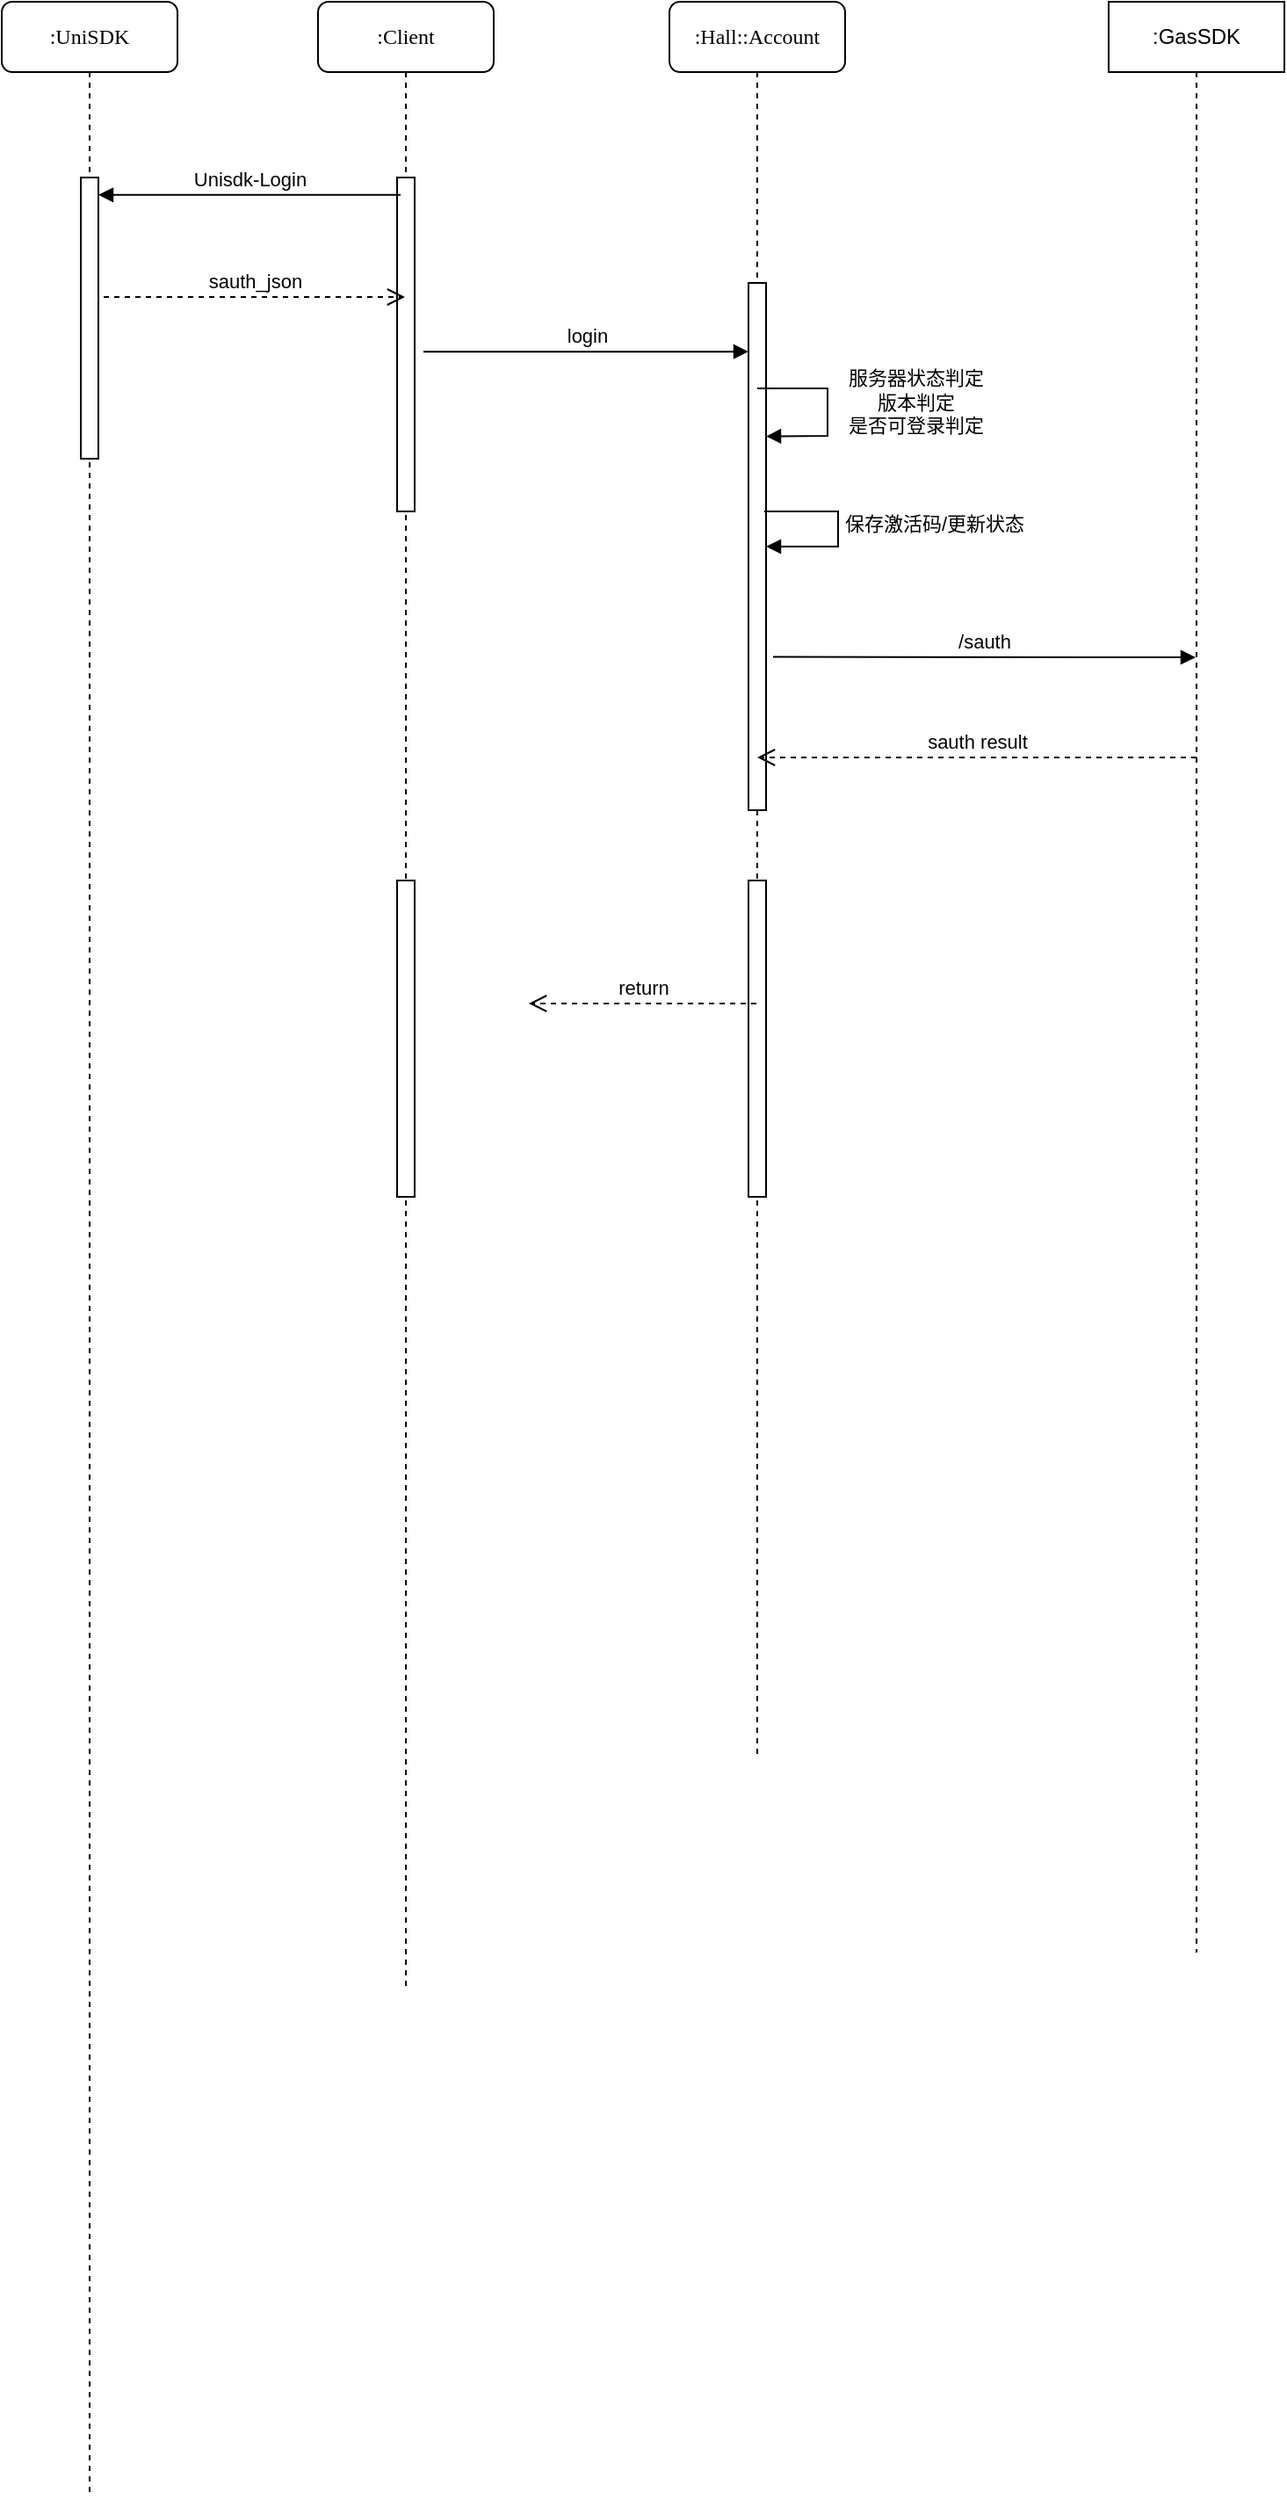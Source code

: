<mxfile version="20.6.2" type="github">
  <diagram name="登录" id="13e1069c-82ec-6db2-03f1-153e76fe0fe0">
    <mxGraphModel dx="2242" dy="361" grid="1" gridSize="10" guides="1" tooltips="1" connect="1" arrows="1" fold="1" page="1" pageScale="1" pageWidth="1100" pageHeight="850" background="none" math="0" shadow="0">
      <root>
        <mxCell id="0" />
        <mxCell id="1" parent="0" />
        <mxCell id="7baba1c4bc27f4b0-2" value=":Hall::Account" style="shape=umlLifeline;perimeter=lifelinePerimeter;whiteSpace=wrap;html=1;container=1;collapsible=0;recursiveResize=0;outlineConnect=0;rounded=1;shadow=0;comic=0;labelBackgroundColor=none;strokeWidth=1;fontFamily=Verdana;fontSize=12;align=center;" parent="1" vertex="1">
          <mxGeometry x="300" y="80" width="100" height="1000" as="geometry" />
        </mxCell>
        <mxCell id="7baba1c4bc27f4b0-10" value="" style="html=1;points=[];perimeter=orthogonalPerimeter;rounded=0;shadow=0;comic=0;labelBackgroundColor=none;strokeWidth=1;fontFamily=Verdana;fontSize=12;align=center;" parent="7baba1c4bc27f4b0-2" vertex="1">
          <mxGeometry x="45" y="160" width="10" height="300" as="geometry" />
        </mxCell>
        <mxCell id="OykxomiR9zNqhak6hdmw-15" value="保存激活码/更新状态" style="edgeStyle=orthogonalEdgeStyle;html=1;align=left;spacingLeft=2;endArrow=block;rounded=0;" edge="1" target="7baba1c4bc27f4b0-10" parent="7baba1c4bc27f4b0-2">
          <mxGeometry relative="1" as="geometry">
            <mxPoint x="60" y="290" as="sourcePoint" />
            <Array as="points">
              <mxPoint x="54" y="290" />
              <mxPoint x="96" y="290" />
              <mxPoint x="96" y="335" />
            </Array>
            <mxPoint x="71" y="309" as="targetPoint" />
          </mxGeometry>
        </mxCell>
        <mxCell id="OykxomiR9zNqhak6hdmw-13" value="服务器状态判定&lt;br&gt;版本判定&lt;br&gt;是否可登录判定" style="html=1;verticalAlign=bottom;endArrow=block;rounded=0;entryX=1;entryY=0.291;entryDx=0;entryDy=0;entryPerimeter=0;" edge="1" parent="7baba1c4bc27f4b0-2" source="7baba1c4bc27f4b0-2" target="7baba1c4bc27f4b0-10">
          <mxGeometry x="0.317" y="50" width="80" relative="1" as="geometry">
            <mxPoint x="90" y="220" as="sourcePoint" />
            <mxPoint x="135" y="220" as="targetPoint" />
            <Array as="points">
              <mxPoint x="90" y="220" />
              <mxPoint x="90" y="247" />
            </Array>
            <mxPoint x="50" y="-47" as="offset" />
          </mxGeometry>
        </mxCell>
        <mxCell id="OykxomiR9zNqhak6hdmw-22" value="" style="html=1;points=[];perimeter=orthogonalPerimeter;" vertex="1" parent="7baba1c4bc27f4b0-2">
          <mxGeometry x="45" y="500" width="10" height="180" as="geometry" />
        </mxCell>
        <mxCell id="7baba1c4bc27f4b0-8" value=":Client" style="shape=umlLifeline;perimeter=lifelinePerimeter;whiteSpace=wrap;html=1;container=1;collapsible=0;recursiveResize=0;outlineConnect=0;rounded=1;shadow=0;comic=0;labelBackgroundColor=none;strokeWidth=1;fontFamily=Verdana;fontSize=12;align=center;" parent="1" vertex="1">
          <mxGeometry x="100" y="80" width="100" height="1130" as="geometry" />
        </mxCell>
        <mxCell id="7baba1c4bc27f4b0-9" value="" style="html=1;points=[];perimeter=orthogonalPerimeter;rounded=0;shadow=0;comic=0;labelBackgroundColor=none;strokeWidth=1;fontFamily=Verdana;fontSize=12;align=center;" parent="7baba1c4bc27f4b0-8" vertex="1">
          <mxGeometry x="45" y="100" width="10" height="190" as="geometry" />
        </mxCell>
        <mxCell id="OykxomiR9zNqhak6hdmw-23" value="" style="html=1;points=[];perimeter=orthogonalPerimeter;" vertex="1" parent="7baba1c4bc27f4b0-8">
          <mxGeometry x="45" y="500" width="10" height="180" as="geometry" />
        </mxCell>
        <mxCell id="OykxomiR9zNqhak6hdmw-1" value=":UniSDK" style="shape=umlLifeline;perimeter=lifelinePerimeter;whiteSpace=wrap;html=1;container=1;collapsible=0;recursiveResize=0;outlineConnect=0;rounded=1;shadow=0;comic=0;labelBackgroundColor=none;strokeWidth=1;fontFamily=Verdana;fontSize=12;align=center;" vertex="1" parent="1">
          <mxGeometry x="-80" y="80" width="100" height="1420" as="geometry" />
        </mxCell>
        <mxCell id="OykxomiR9zNqhak6hdmw-2" value="" style="html=1;points=[];perimeter=orthogonalPerimeter;rounded=0;shadow=0;comic=0;labelBackgroundColor=none;strokeWidth=1;fontFamily=Verdana;fontSize=12;align=center;" vertex="1" parent="OykxomiR9zNqhak6hdmw-1">
          <mxGeometry x="45" y="100" width="10" height="160" as="geometry" />
        </mxCell>
        <mxCell id="OykxomiR9zNqhak6hdmw-4" value="Unisdk-Login" style="html=1;verticalAlign=bottom;endArrow=block;rounded=0;exitX=0.2;exitY=0.052;exitDx=0;exitDy=0;exitPerimeter=0;" edge="1" parent="1" source="7baba1c4bc27f4b0-9" target="OykxomiR9zNqhak6hdmw-2">
          <mxGeometry width="80" relative="1" as="geometry">
            <mxPoint x="90" y="200" as="sourcePoint" />
            <mxPoint x="590" y="390" as="targetPoint" />
          </mxGeometry>
        </mxCell>
        <mxCell id="OykxomiR9zNqhak6hdmw-5" value="sauth_json" style="html=1;verticalAlign=bottom;endArrow=open;dashed=1;endSize=8;rounded=0;exitX=1.3;exitY=0.425;exitDx=0;exitDy=0;exitPerimeter=0;" edge="1" parent="1" source="OykxomiR9zNqhak6hdmw-2" target="7baba1c4bc27f4b0-8">
          <mxGeometry relative="1" as="geometry">
            <mxPoint x="590" y="390" as="sourcePoint" />
            <mxPoint x="510" y="390" as="targetPoint" />
          </mxGeometry>
        </mxCell>
        <mxCell id="OykxomiR9zNqhak6hdmw-7" value="login" style="html=1;verticalAlign=bottom;endArrow=block;rounded=0;exitX=1.5;exitY=0.282;exitDx=0;exitDy=0;exitPerimeter=0;" edge="1" parent="1" target="7baba1c4bc27f4b0-10">
          <mxGeometry width="80" relative="1" as="geometry">
            <mxPoint x="160" y="279.08" as="sourcePoint" />
            <mxPoint x="300" y="280" as="targetPoint" />
          </mxGeometry>
        </mxCell>
        <mxCell id="OykxomiR9zNqhak6hdmw-16" value=":GasSDK" style="shape=umlLifeline;perimeter=lifelinePerimeter;whiteSpace=wrap;html=1;container=1;collapsible=0;recursiveResize=0;outlineConnect=0;" vertex="1" parent="1">
          <mxGeometry x="550" y="80" width="100" height="1110" as="geometry" />
        </mxCell>
        <mxCell id="OykxomiR9zNqhak6hdmw-17" value="/sauth" style="html=1;verticalAlign=bottom;endArrow=block;rounded=0;exitX=1.4;exitY=0.709;exitDx=0;exitDy=0;exitPerimeter=0;" edge="1" parent="1" source="7baba1c4bc27f4b0-10" target="OykxomiR9zNqhak6hdmw-16">
          <mxGeometry width="80" relative="1" as="geometry">
            <mxPoint x="370" y="490" as="sourcePoint" />
            <mxPoint x="590" y="460" as="targetPoint" />
            <Array as="points">
              <mxPoint x="540" y="453" />
            </Array>
          </mxGeometry>
        </mxCell>
        <mxCell id="OykxomiR9zNqhak6hdmw-19" value="sauth result" style="html=1;verticalAlign=bottom;endArrow=open;dashed=1;endSize=8;rounded=0;" edge="1" parent="1" target="7baba1c4bc27f4b0-2">
          <mxGeometry relative="1" as="geometry">
            <mxPoint x="600" y="510" as="sourcePoint" />
            <mxPoint x="520" y="510" as="targetPoint" />
          </mxGeometry>
        </mxCell>
        <mxCell id="OykxomiR9zNqhak6hdmw-24" value="return" style="html=1;verticalAlign=bottom;endArrow=open;dashed=1;endSize=8;rounded=0;" edge="1" parent="1" source="7baba1c4bc27f4b0-2">
          <mxGeometry relative="1" as="geometry">
            <mxPoint x="340" y="590" as="sourcePoint" />
            <mxPoint x="220" y="650" as="targetPoint" />
          </mxGeometry>
        </mxCell>
      </root>
    </mxGraphModel>
  </diagram>
</mxfile>
